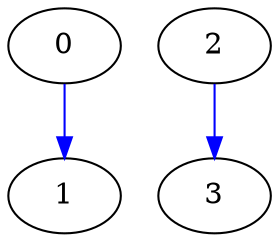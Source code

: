 digraph {
  0 [label="0", color=black];
  2 [label="2", color=black];
  1 [label="1", color=black];
  0 -> 1 [label="", color=blue];
  3 [label="3", color=black];
  2 -> 3 [label="", color=blue];
}
